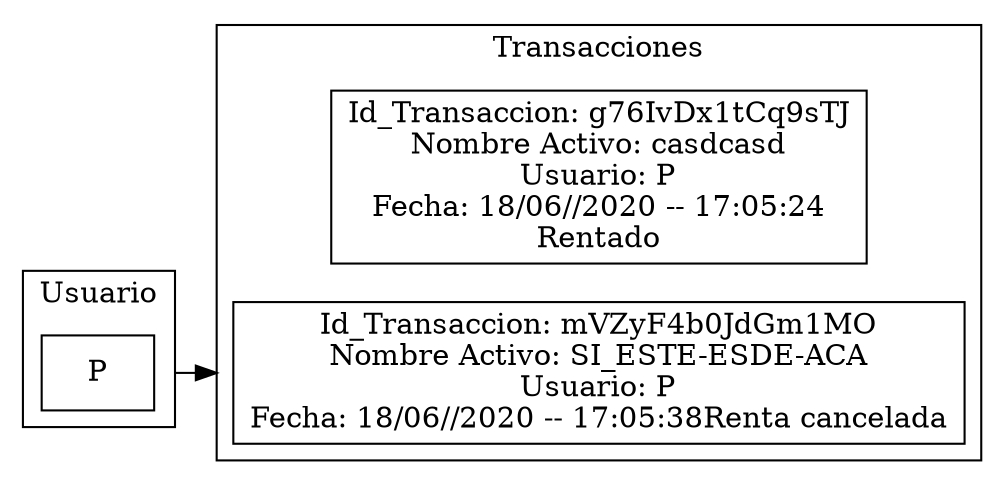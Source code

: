 digraph a{
rankdir = LR
node[shape = rectangle]
compound = true;
subgraph cluster0{
Titular[label = "P"]
label = "Usuario"
}


subgraph cluster1{
label = "Transacciones"
X0072AC70[label = "Id_Transaccion: g76IvDx1tCq9sTJ
Nombre Activo: casdcasd
Usuario: P
Fecha: 18/06//2020 -- 17:05:24
Rentado"]
X0072AD40[label = "Id_Transaccion: mVZyF4b0JdGm1MO
Nombre Activo: SI_ESTE-ESDE-ACA
Usuario: P
Fecha: 18/06//2020 -- 17:05:38Renta cancelada"]
}

Titular -> X0072AD40[ltail=cluster0 lhead=cluster1]
}
